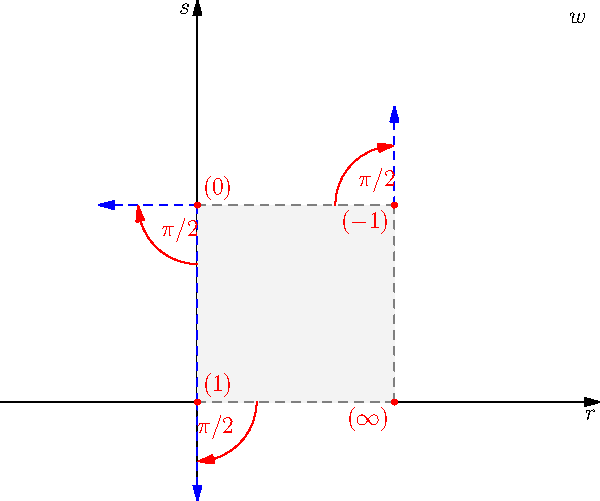 size(300);
pair z0=(0,0); // image of 1
pair z1=(1,0); // image of infty
pair z2=(1,1); // image of -1
pair z3=(0,1); // image of 0

path g=z0--z1--z2--z3--cycle;
fill(g, palegrey);

draw(z0..z1,gray+dashed);
draw(z0..(0,-0.5),blue+dashed, Arrow);
draw(z1..z2,gray+dashed);
draw(z3..(-0.5,1), blue+dashed, Arrow);
draw(z2..z3, gray+dashed);
draw(z2..(1,1.5), blue+dashed, Arrow);
draw(z3..z0, blue+dashed);

draw("$\pi/2$",arc(z0,0.3,0,-90),red,Arrow,
     EndPenMargin);

draw("$\pi/2$",arc(z2,0.3,180,90),red,Arrow,
     EndPenMargin);

draw("$\pi/2$",arc(z3,0.3,270,180),red,Arrow,
     EndPenMargin);

dot("$(1)$",z0,NE,red);
dot("$(\infty)$",z1,SW,red);
dot("$(-1)$", z2, SW, red);
dot("$(0)$",z3, NE, red);
label("$w$", (2,2), SW, black);

import graph;

scale(false);
xlimits(-1,2);
ylimits(-0.5,2);
crop();

xaxis("$r$",Arrow);
yaxis("$s$",Arrow);